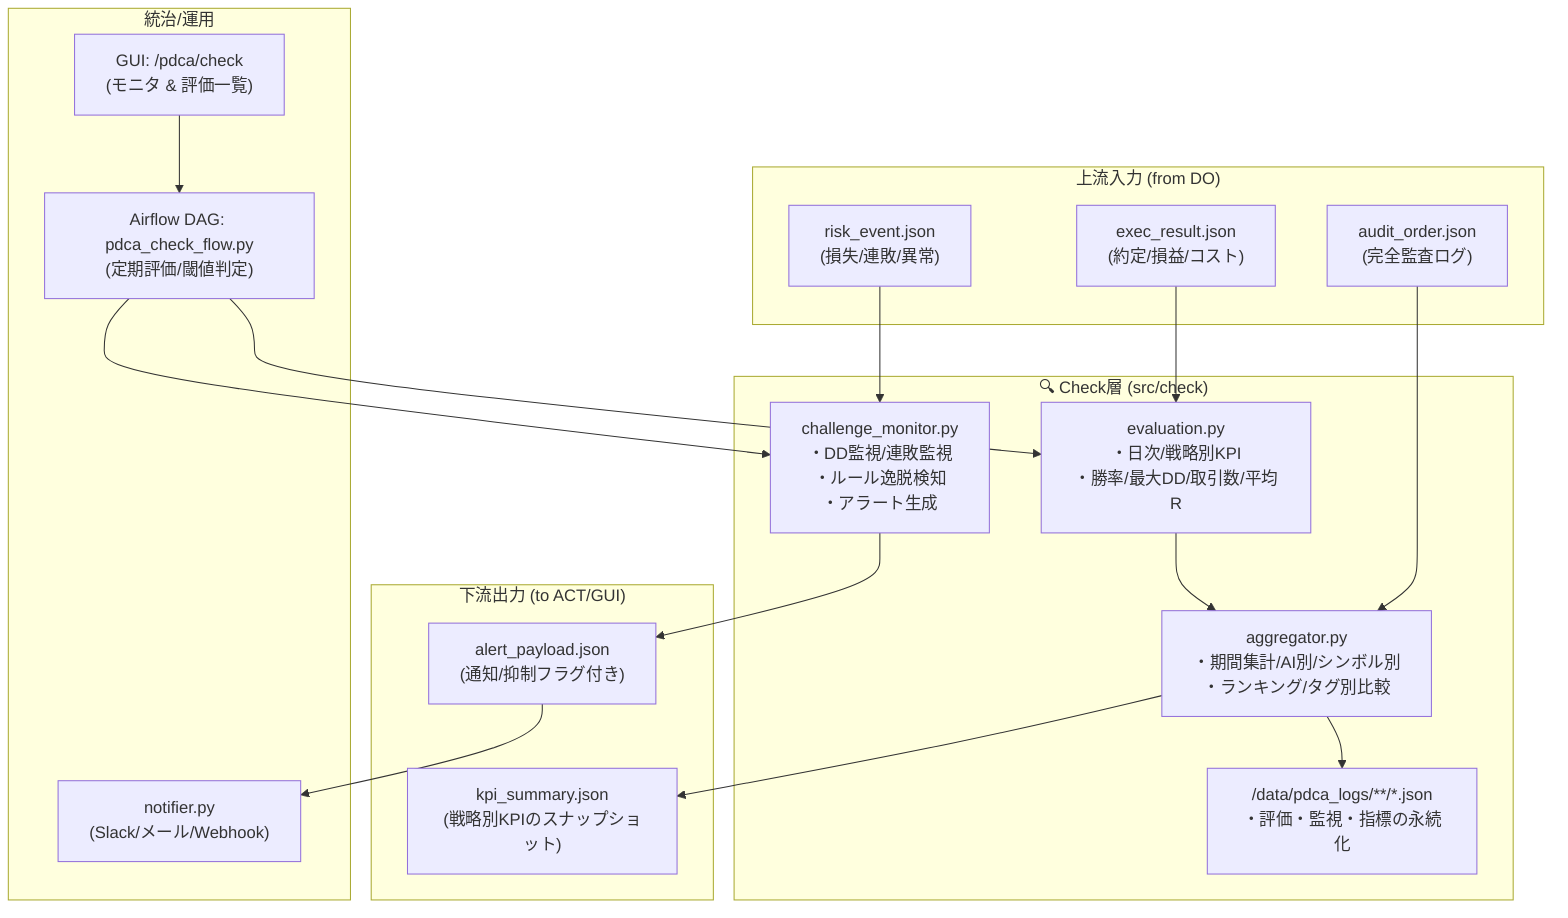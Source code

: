 %% CHECK層 詳細図（実績評価・監視・集計）
flowchart TD

  %% 入力（Do層からの結果/イベント）
  subgraph INPUTS["上流入力 (from DO)"]
    EXECRES["exec_result.json<br/>(約定/損益/コスト)"]
    RISEVT["risk_event.json<br/>(損失/連敗/異常)"]
    AUDIT["audit_order.json<br/>(完全監査ログ)"]
  end

  %% CHECK層
  subgraph CHECK["🔍 Check層 (src/check)"]
    MON["challenge_monitor.py<br/>・DD監視/連敗監視<br/>・ルール逸脱検知<br/>・アラート生成"]
    EVAL["evaluation.py<br/>・日次/戦略別KPI<br/>・勝率/最大DD/取引数/平均R"]
    AGG["aggregator.py<br/>・期間集計/AI別/シンボル別<br/>・ランキング/タグ別比較"]
    STORE["/data/pdca_logs/**/*.json<br/>・評価・監視・指標の永続化"]
  end

  %% 出力（Act/GUI）
  subgraph OUTPUTS["下流出力 (to ACT/GUI)"]
    KPI["kpi_summary.json<br/>(戦略別KPIのスナップショット)"]
    ALERT["alert_payload.json<br/>(通知/抑制フラグ付き)"]
  end

  %% 統治/運用
  subgraph ORCH["統治/運用"]
    GUICHECK["GUI: /pdca/check<br/>(モニタ & 評価一覧)"]
    DAGCHECK["Airflow DAG: pdca_check_flow.py<br/>(定期評価/閾値判定)"]
    NOTIFY["notifier.py<br/>(Slack/メール/Webhook)"]
  end

  %% フロー
  EXECRES --> EVAL
  RISEVT --> MON
  AUDIT --> AGG
  EVAL --> AGG --> STORE
  MON --> ALERT --> NOTIFY
  AGG --> KPI

  %% 管理
  GUICHECK --> DAGCHECK
  DAGCHECK --> EVAL
  DAGCHECK --> MON